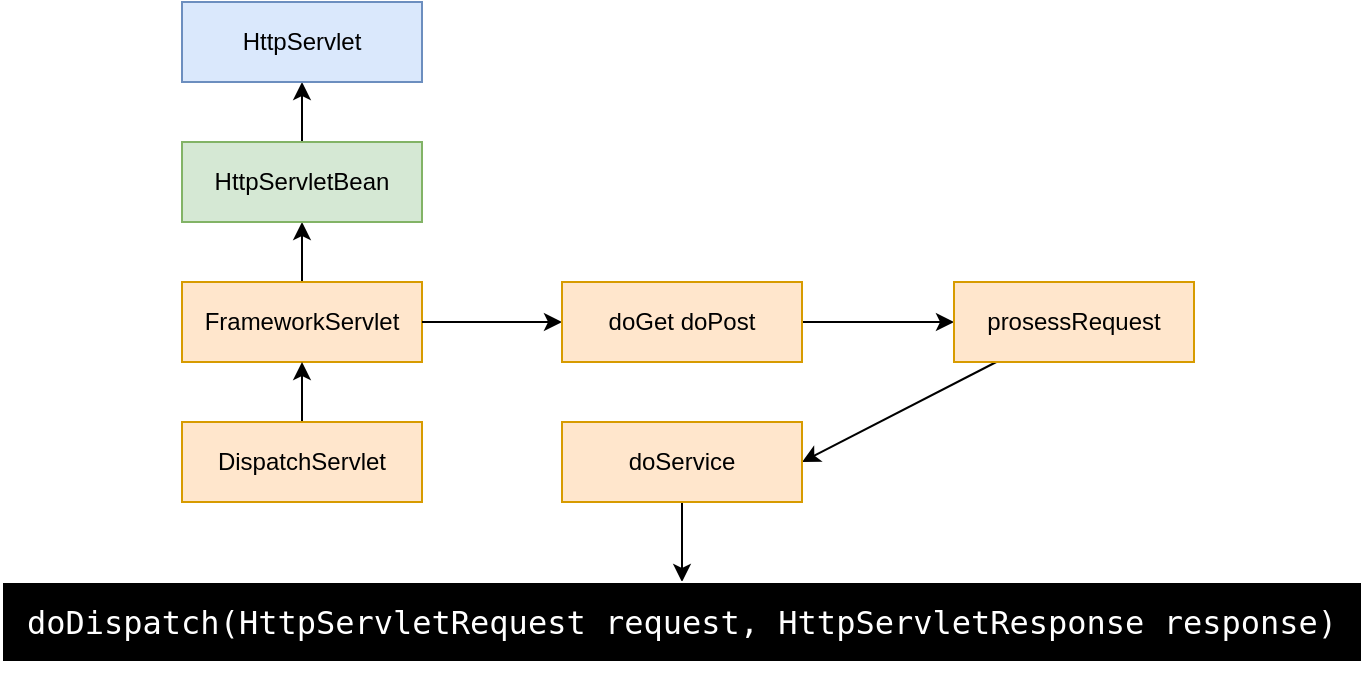 <mxfile version="14.1.8" type="device"><diagram id="4CHvyTafJZNDyWCJmGgt" name="第 1 页"><mxGraphModel dx="1086" dy="816" grid="1" gridSize="10" guides="1" tooltips="1" connect="1" arrows="1" fold="1" page="1" pageScale="1" pageWidth="827" pageHeight="1169" math="0" shadow="0"><root><mxCell id="0"/><mxCell id="1" parent="0"/><mxCell id="_lwHXEND_DLPQzpl8qft-10" style="edgeStyle=orthogonalEdgeStyle;rounded=0;orthogonalLoop=1;jettySize=auto;html=1;entryX=0.5;entryY=1;entryDx=0;entryDy=0;" edge="1" parent="1" source="_lwHXEND_DLPQzpl8qft-2" target="_lwHXEND_DLPQzpl8qft-3"><mxGeometry relative="1" as="geometry"/></mxCell><mxCell id="_lwHXEND_DLPQzpl8qft-2" value="FrameworkServlet" style="rounded=0;whiteSpace=wrap;html=1;fillColor=#ffe6cc;strokeColor=#d79b00;" vertex="1" parent="1"><mxGeometry x="160" y="210" width="120" height="40" as="geometry"/></mxCell><mxCell id="_lwHXEND_DLPQzpl8qft-8" style="edgeStyle=orthogonalEdgeStyle;rounded=0;orthogonalLoop=1;jettySize=auto;html=1;" edge="1" parent="1" source="_lwHXEND_DLPQzpl8qft-3" target="_lwHXEND_DLPQzpl8qft-4"><mxGeometry relative="1" as="geometry"/></mxCell><mxCell id="_lwHXEND_DLPQzpl8qft-3" value="HttpServletBean" style="rounded=0;whiteSpace=wrap;html=1;fillColor=#d5e8d4;strokeColor=#82b366;" vertex="1" parent="1"><mxGeometry x="160" y="140" width="120" height="40" as="geometry"/></mxCell><mxCell id="_lwHXEND_DLPQzpl8qft-4" value="HttpServlet" style="rounded=0;whiteSpace=wrap;html=1;fillColor=#dae8fc;strokeColor=#6c8ebf;" vertex="1" parent="1"><mxGeometry x="160" y="70" width="120" height="40" as="geometry"/></mxCell><mxCell id="_lwHXEND_DLPQzpl8qft-11" style="edgeStyle=orthogonalEdgeStyle;rounded=0;orthogonalLoop=1;jettySize=auto;html=1;" edge="1" parent="1" source="_lwHXEND_DLPQzpl8qft-5" target="_lwHXEND_DLPQzpl8qft-2"><mxGeometry relative="1" as="geometry"/></mxCell><mxCell id="_lwHXEND_DLPQzpl8qft-12" style="edgeStyle=orthogonalEdgeStyle;rounded=0;orthogonalLoop=1;jettySize=auto;html=1;entryX=0;entryY=0.5;entryDx=0;entryDy=0;exitX=1;exitY=0.5;exitDx=0;exitDy=0;" edge="1" parent="1" source="_lwHXEND_DLPQzpl8qft-2" target="_lwHXEND_DLPQzpl8qft-6"><mxGeometry relative="1" as="geometry"/></mxCell><mxCell id="_lwHXEND_DLPQzpl8qft-5" value="DispatchServlet" style="rounded=0;whiteSpace=wrap;html=1;fillColor=#ffe6cc;strokeColor=#d79b00;" vertex="1" parent="1"><mxGeometry x="160" y="280" width="120" height="40" as="geometry"/></mxCell><mxCell id="_lwHXEND_DLPQzpl8qft-14" style="edgeStyle=orthogonalEdgeStyle;rounded=0;orthogonalLoop=1;jettySize=auto;html=1;entryX=0;entryY=0.5;entryDx=0;entryDy=0;" edge="1" parent="1" source="_lwHXEND_DLPQzpl8qft-6" target="_lwHXEND_DLPQzpl8qft-13"><mxGeometry relative="1" as="geometry"/></mxCell><mxCell id="_lwHXEND_DLPQzpl8qft-6" value="doGet doPost" style="rounded=0;whiteSpace=wrap;html=1;fillColor=#ffe6cc;strokeColor=#d79b00;" vertex="1" parent="1"><mxGeometry x="350" y="210" width="120" height="40" as="geometry"/></mxCell><mxCell id="_lwHXEND_DLPQzpl8qft-17" style="rounded=0;orthogonalLoop=1;jettySize=auto;html=1;entryX=1;entryY=0.5;entryDx=0;entryDy=0;" edge="1" parent="1" source="_lwHXEND_DLPQzpl8qft-13" target="_lwHXEND_DLPQzpl8qft-15"><mxGeometry relative="1" as="geometry"/></mxCell><mxCell id="_lwHXEND_DLPQzpl8qft-13" value="prosessRequest" style="rounded=0;whiteSpace=wrap;html=1;fillColor=#ffe6cc;strokeColor=#d79b00;" vertex="1" parent="1"><mxGeometry x="546" y="210" width="120" height="40" as="geometry"/></mxCell><mxCell id="_lwHXEND_DLPQzpl8qft-19" style="edgeStyle=none;rounded=0;orthogonalLoop=1;jettySize=auto;html=1;entryX=0.5;entryY=0;entryDx=0;entryDy=0;" edge="1" parent="1" source="_lwHXEND_DLPQzpl8qft-15" target="_lwHXEND_DLPQzpl8qft-18"><mxGeometry relative="1" as="geometry"/></mxCell><mxCell id="_lwHXEND_DLPQzpl8qft-15" value="doService" style="rounded=0;whiteSpace=wrap;html=1;fillColor=#ffe6cc;strokeColor=#d79b00;" vertex="1" parent="1"><mxGeometry x="350" y="280" width="120" height="40" as="geometry"/></mxCell><mxCell id="_lwHXEND_DLPQzpl8qft-18" value="&lt;pre style=&quot;font-family: &amp;#34;source code pro&amp;#34; , monospace ; font-size: 12pt&quot;&gt;&lt;font color=&quot;#ffffff&quot;&gt;doDispatch(HttpServletRequest request, HttpServletResponse response)&lt;/font&gt;&lt;/pre&gt;" style="rounded=0;whiteSpace=wrap;html=1;fillColor=#000000;strokeColor=#FFFFFF;" vertex="1" parent="1"><mxGeometry x="70" y="360" width="680" height="40" as="geometry"/></mxCell></root></mxGraphModel></diagram></mxfile>